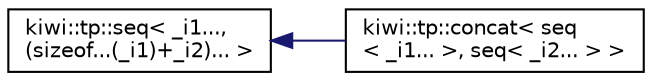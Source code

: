 digraph "Graphical Class Hierarchy"
{
 // LATEX_PDF_SIZE
  edge [fontname="Helvetica",fontsize="10",labelfontname="Helvetica",labelfontsize="10"];
  node [fontname="Helvetica",fontsize="10",shape=record];
  rankdir="LR";
  Node0 [label="kiwi::tp::seq\< _i1...,\l(sizeof...(_i1)+_i2)... \>",height=0.2,width=0.4,color="black", fillcolor="white", style="filled",URL="$structkiwi_1_1tp_1_1seq.html",tooltip=" "];
  Node0 -> Node1 [dir="back",color="midnightblue",fontsize="10",style="solid",fontname="Helvetica"];
  Node1 [label="kiwi::tp::concat\< seq\l\< _i1... \>, seq\< _i2... \> \>",height=0.2,width=0.4,color="black", fillcolor="white", style="filled",URL="$structkiwi_1_1tp_1_1concat_3_01seq_3_01__i1_8_8_8_01_4_00_01seq_3_01__i2_8_8_8_01_4_01_4.html",tooltip=" "];
}
